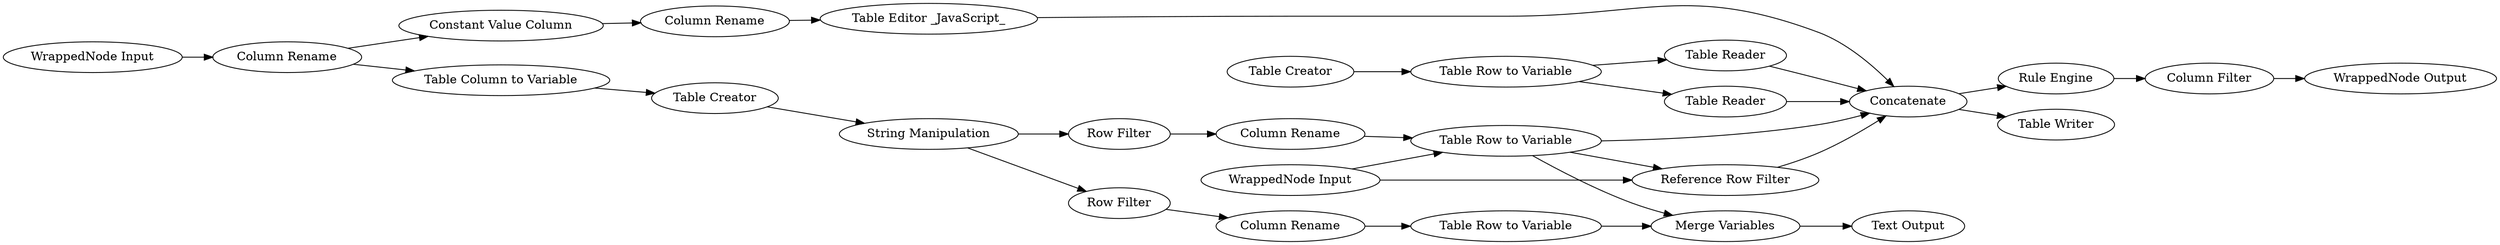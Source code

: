 digraph {
	860 -> 877
	872 -> 888
	1101 -> 889
	888 -> 892
	800 -> 797
	863 -> 799
	889 -> 888
	1101 -> 884
	799 -> 14
	59 -> 798
	885 -> 887
	873 -> 875
	776 -> 59
	863 -> 888
	863 -> 887
	877 -> 873
	862 -> 863
	890 -> 874
	797 -> 799
	861 -> 862
	1100 -> 1101
	859 -> 776
	59 -> 861
	884 -> 888
	887 -> 888
	888 -> 882
	885 -> 863
	798 -> 800
	892 -> 890
	875 -> 872
	877 -> 859
	888 [label=Concatenate]
	887 [label="Reference Row Filter"]
	885 [label="WrappedNode Input"]
	874 [label="WrappedNode Output"]
	862 [label="Column Rename"]
	800 [label="Column Rename"]
	59 [label="String Manipulation"]
	882 [label="Table Writer"]
	875 [label="Column Rename"]
	872 [label="Table Editor _JavaScript_"]
	859 [label="Table Column to Variable"]
	877 [label="Column Rename"]
	889 [label="Table Reader"]
	861 [label="Row Filter"]
	884 [label="Table Reader"]
	873 [label="Constant Value Column"]
	14 [label="Text Output"]
	890 [label="Column Filter"]
	892 [label="Rule Engine"]
	799 [label="Merge Variables"]
	860 [label="WrappedNode Input"]
	1101 [label="Table Row to Variable"]
	776 [label="Table Creator"]
	798 [label="Row Filter"]
	863 [label="Table Row to Variable"]
	1100 [label="Table Creator"]
	797 [label="Table Row to Variable"]
	rankdir=LR
}
